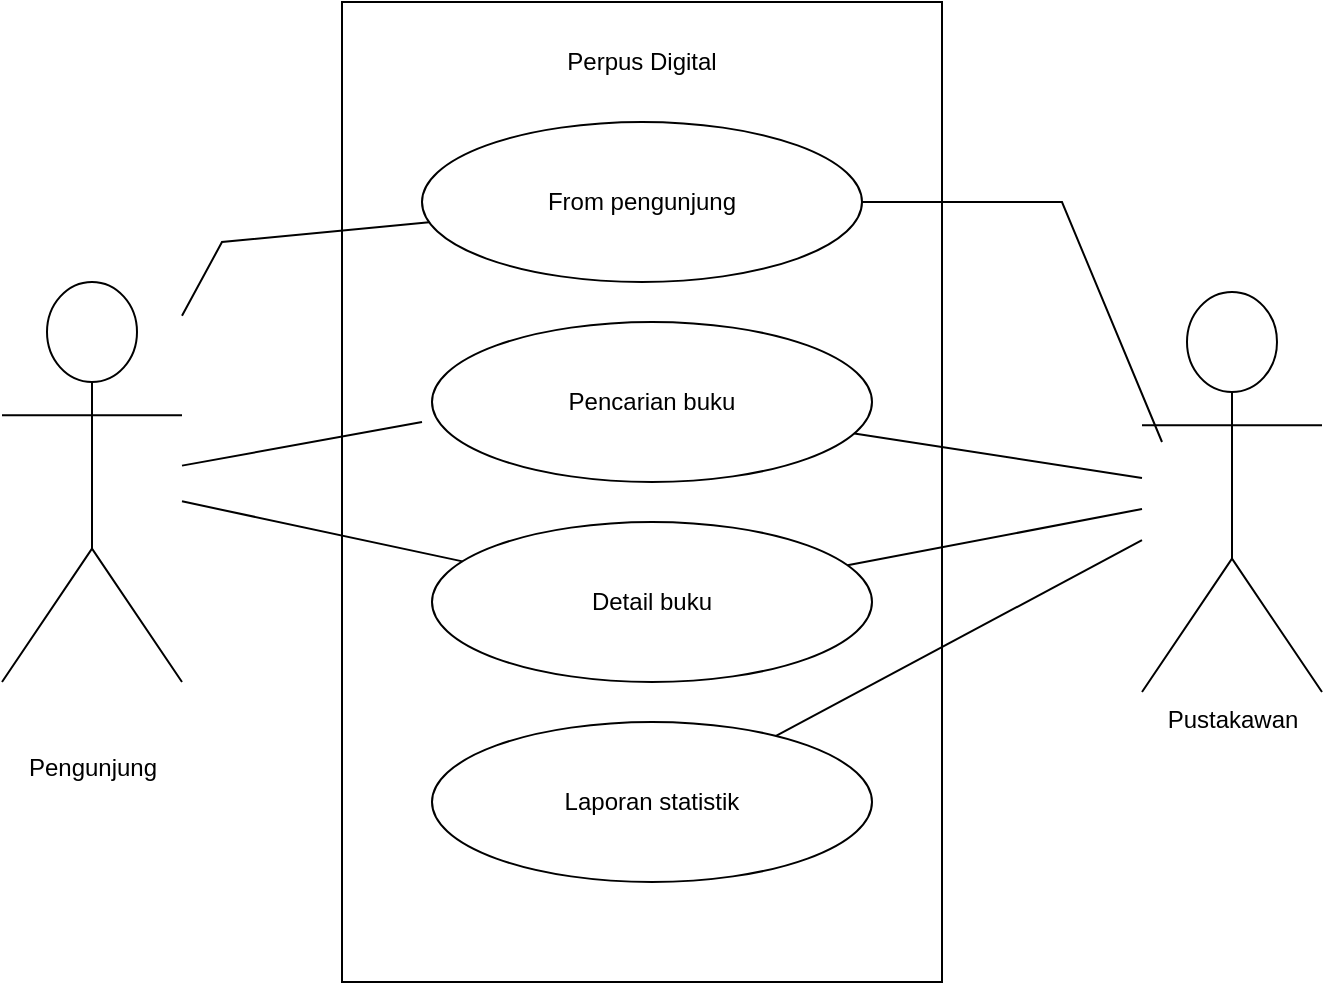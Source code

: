 <mxfile version="23.1.1" type="github">
  <diagram name="Page-1" id="BS9BLgHjy-8McKV0gcMG">
    <mxGraphModel dx="1042" dy="613" grid="1" gridSize="10" guides="1" tooltips="1" connect="1" arrows="1" fold="1" page="1" pageScale="1" pageWidth="850" pageHeight="1100" math="0" shadow="0">
      <root>
        <mxCell id="0" />
        <mxCell id="1" parent="0" />
        <mxCell id="S211bGjaOua6C-xLoYHW-5" value="" style="rounded=0;whiteSpace=wrap;html=1;" vertex="1" parent="1">
          <mxGeometry x="270" y="100" width="300" height="490" as="geometry" />
        </mxCell>
        <mxCell id="S211bGjaOua6C-xLoYHW-10" value="From pengunjung" style="ellipse;whiteSpace=wrap;html=1;" vertex="1" parent="1">
          <mxGeometry x="310" y="160" width="220" height="80" as="geometry" />
        </mxCell>
        <mxCell id="S211bGjaOua6C-xLoYHW-11" value="Pencarian buku" style="ellipse;whiteSpace=wrap;html=1;" vertex="1" parent="1">
          <mxGeometry x="315" y="260" width="220" height="80" as="geometry" />
        </mxCell>
        <mxCell id="S211bGjaOua6C-xLoYHW-12" value="Detail buku" style="ellipse;whiteSpace=wrap;html=1;" vertex="1" parent="1">
          <mxGeometry x="315" y="360" width="220" height="80" as="geometry" />
        </mxCell>
        <mxCell id="S211bGjaOua6C-xLoYHW-13" value="Laporan statistik" style="ellipse;whiteSpace=wrap;html=1;" vertex="1" parent="1">
          <mxGeometry x="315" y="460" width="220" height="80" as="geometry" />
        </mxCell>
        <mxCell id="S211bGjaOua6C-xLoYHW-17" value="&lt;br&gt;&lt;br&gt;Pengunjung" style="shape=umlActor;verticalLabelPosition=bottom;verticalAlign=top;html=1;outlineConnect=0;" vertex="1" parent="1">
          <mxGeometry x="100" y="240" width="90" height="200" as="geometry" />
        </mxCell>
        <mxCell id="S211bGjaOua6C-xLoYHW-18" value="Pustakawan" style="shape=umlActor;verticalLabelPosition=bottom;verticalAlign=top;html=1;outlineConnect=0;" vertex="1" parent="1">
          <mxGeometry x="670" y="245" width="90" height="200" as="geometry" />
        </mxCell>
        <mxCell id="S211bGjaOua6C-xLoYHW-21" value="Perpus Digital" style="text;html=1;strokeColor=none;fillColor=none;align=center;verticalAlign=middle;whiteSpace=wrap;rounded=0;" vertex="1" parent="1">
          <mxGeometry x="375" y="120" width="90" height="20" as="geometry" />
        </mxCell>
        <mxCell id="S211bGjaOua6C-xLoYHW-27" value="" style="endArrow=none;html=1;rounded=0;" edge="1" parent="1" source="S211bGjaOua6C-xLoYHW-17" target="S211bGjaOua6C-xLoYHW-10">
          <mxGeometry width="50" height="50" relative="1" as="geometry">
            <mxPoint x="170" y="365" as="sourcePoint" />
            <mxPoint x="220" y="315" as="targetPoint" />
            <Array as="points">
              <mxPoint x="210" y="220" />
            </Array>
          </mxGeometry>
        </mxCell>
        <mxCell id="S211bGjaOua6C-xLoYHW-31" value="" style="endArrow=none;html=1;rounded=0;" edge="1" parent="1" source="S211bGjaOua6C-xLoYHW-17" target="S211bGjaOua6C-xLoYHW-12">
          <mxGeometry width="50" height="50" relative="1" as="geometry">
            <mxPoint x="200" y="420" as="sourcePoint" />
            <mxPoint x="250" y="370" as="targetPoint" />
          </mxGeometry>
        </mxCell>
        <mxCell id="S211bGjaOua6C-xLoYHW-32" value="" style="endArrow=none;html=1;rounded=0;" edge="1" parent="1" target="S211bGjaOua6C-xLoYHW-17">
          <mxGeometry width="50" height="50" relative="1" as="geometry">
            <mxPoint x="310" y="310" as="sourcePoint" />
            <mxPoint x="240" y="300" as="targetPoint" />
            <Array as="points">
              <mxPoint x="310" y="310" />
            </Array>
          </mxGeometry>
        </mxCell>
        <mxCell id="S211bGjaOua6C-xLoYHW-33" value="" style="endArrow=none;html=1;rounded=0;" edge="1" parent="1" source="S211bGjaOua6C-xLoYHW-10">
          <mxGeometry width="50" height="50" relative="1" as="geometry">
            <mxPoint x="630" y="370" as="sourcePoint" />
            <mxPoint x="680" y="320" as="targetPoint" />
            <Array as="points">
              <mxPoint x="630" y="200" />
            </Array>
          </mxGeometry>
        </mxCell>
        <mxCell id="S211bGjaOua6C-xLoYHW-34" value="" style="endArrow=none;html=1;rounded=0;" edge="1" parent="1" source="S211bGjaOua6C-xLoYHW-11" target="S211bGjaOua6C-xLoYHW-18">
          <mxGeometry width="50" height="50" relative="1" as="geometry">
            <mxPoint x="630" y="380" as="sourcePoint" />
            <mxPoint x="680" y="330" as="targetPoint" />
          </mxGeometry>
        </mxCell>
        <mxCell id="S211bGjaOua6C-xLoYHW-35" value="" style="endArrow=none;html=1;rounded=0;" edge="1" parent="1" source="S211bGjaOua6C-xLoYHW-12" target="S211bGjaOua6C-xLoYHW-18">
          <mxGeometry width="50" height="50" relative="1" as="geometry">
            <mxPoint x="580" y="440" as="sourcePoint" />
            <mxPoint x="630" y="390" as="targetPoint" />
          </mxGeometry>
        </mxCell>
        <mxCell id="S211bGjaOua6C-xLoYHW-36" value="" style="endArrow=none;html=1;rounded=0;" edge="1" parent="1" source="S211bGjaOua6C-xLoYHW-13" target="S211bGjaOua6C-xLoYHW-18">
          <mxGeometry width="50" height="50" relative="1" as="geometry">
            <mxPoint x="600" y="460" as="sourcePoint" />
            <mxPoint x="650" y="410" as="targetPoint" />
          </mxGeometry>
        </mxCell>
      </root>
    </mxGraphModel>
  </diagram>
</mxfile>
